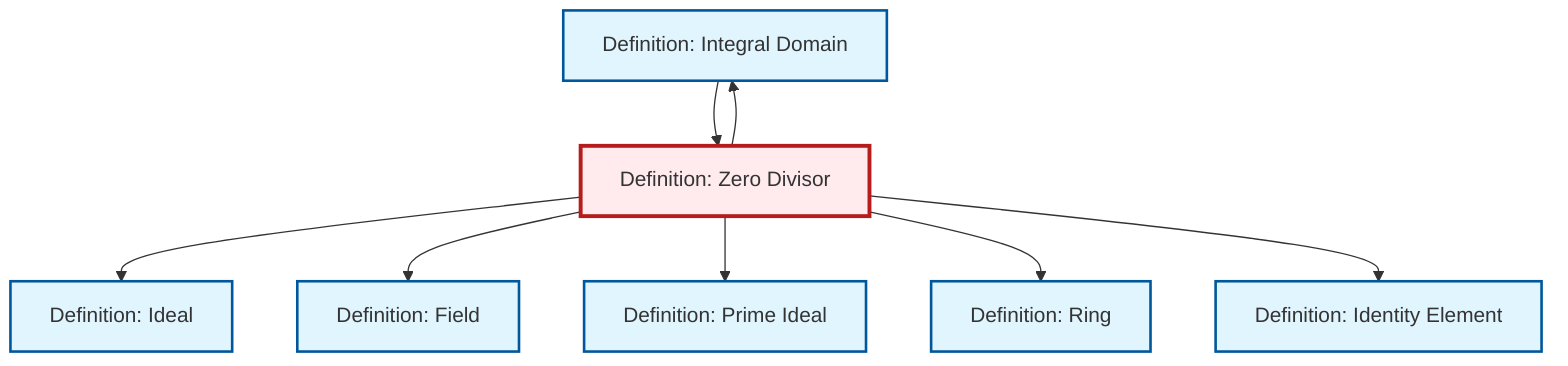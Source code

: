 graph TD
    classDef definition fill:#e1f5fe,stroke:#01579b,stroke-width:2px
    classDef theorem fill:#f3e5f5,stroke:#4a148c,stroke-width:2px
    classDef axiom fill:#fff3e0,stroke:#e65100,stroke-width:2px
    classDef example fill:#e8f5e9,stroke:#1b5e20,stroke-width:2px
    classDef current fill:#ffebee,stroke:#b71c1c,stroke-width:3px
    def-identity-element["Definition: Identity Element"]:::definition
    def-integral-domain["Definition: Integral Domain"]:::definition
    def-field["Definition: Field"]:::definition
    def-ideal["Definition: Ideal"]:::definition
    def-prime-ideal["Definition: Prime Ideal"]:::definition
    def-ring["Definition: Ring"]:::definition
    def-zero-divisor["Definition: Zero Divisor"]:::definition
    def-zero-divisor --> def-ideal
    def-zero-divisor --> def-integral-domain
    def-zero-divisor --> def-field
    def-zero-divisor --> def-prime-ideal
    def-integral-domain --> def-zero-divisor
    def-zero-divisor --> def-ring
    def-zero-divisor --> def-identity-element
    class def-zero-divisor current